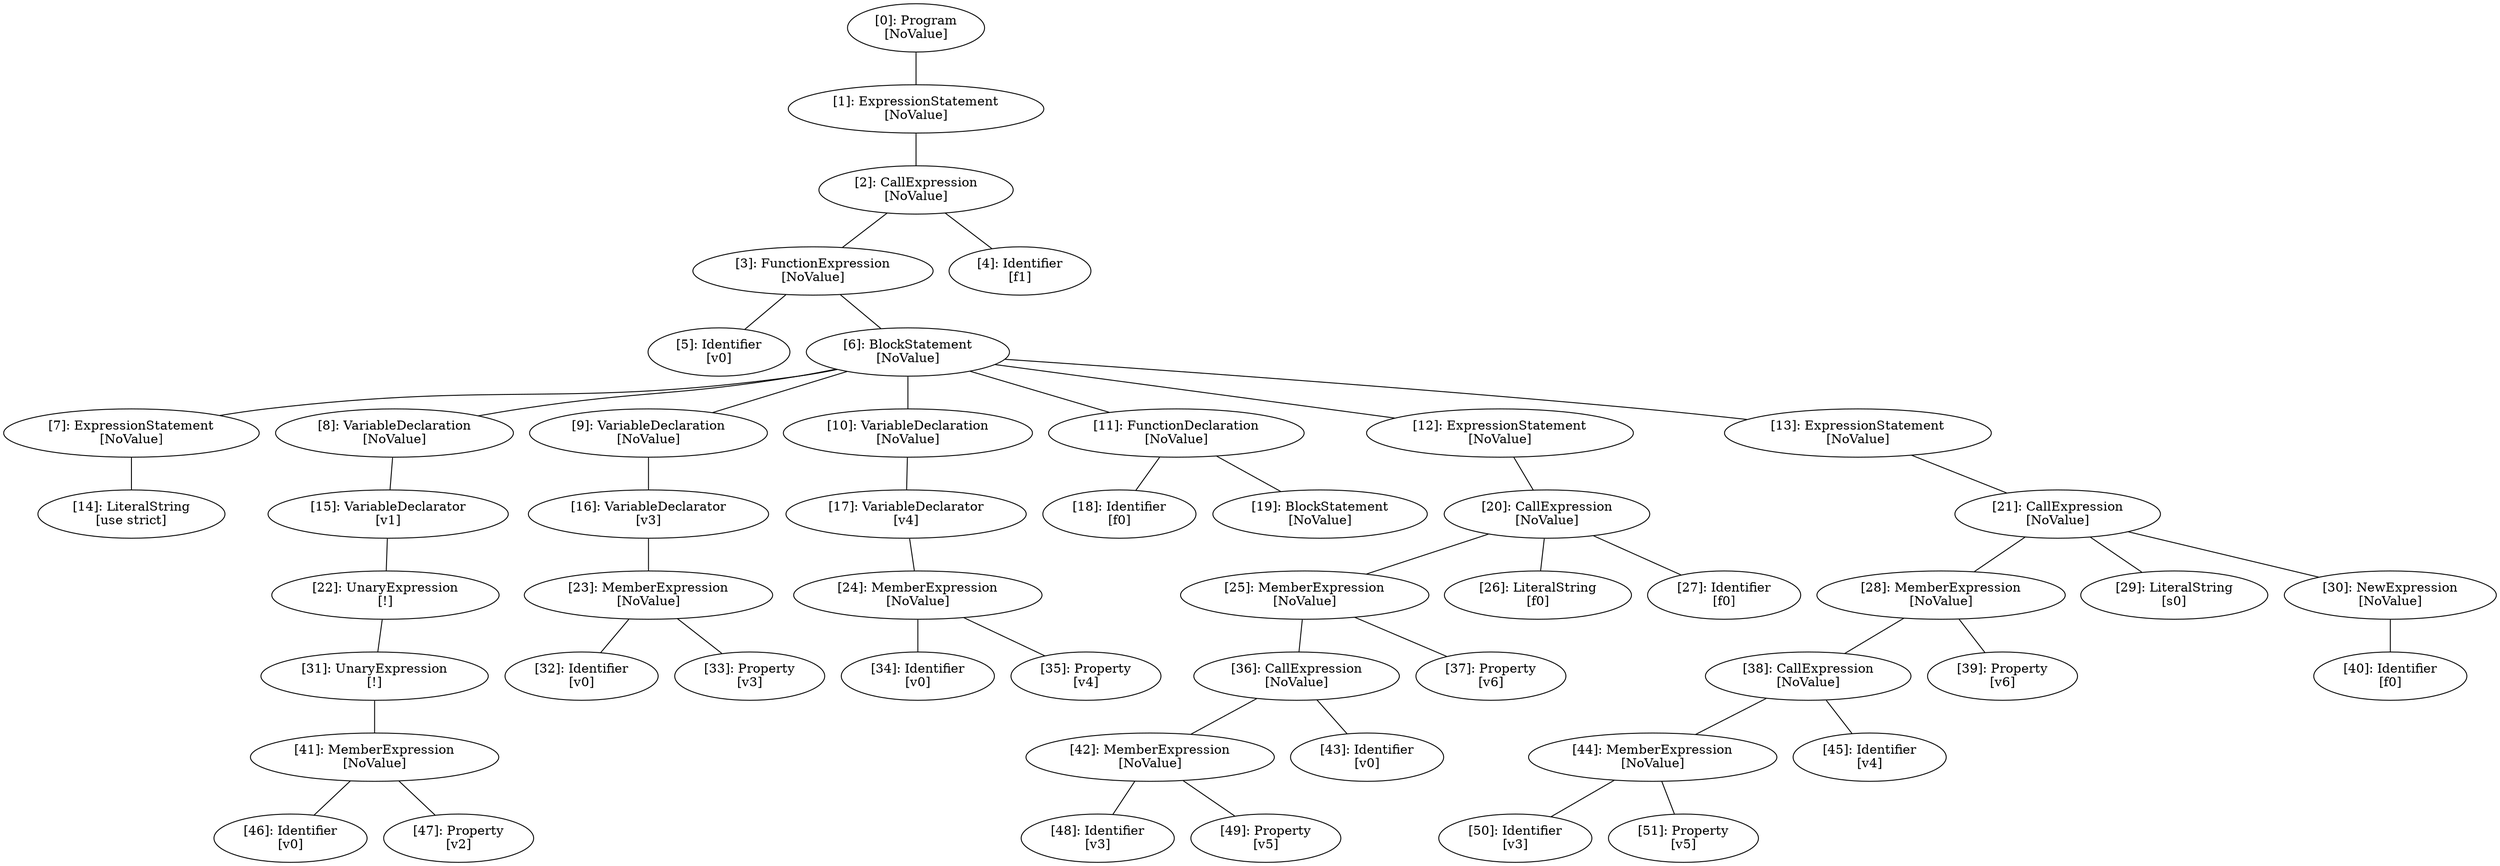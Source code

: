 // Result
graph {
	0 [label="[0]: Program
[NoValue]"]
	1 [label="[1]: ExpressionStatement
[NoValue]"]
	2 [label="[2]: CallExpression
[NoValue]"]
	3 [label="[3]: FunctionExpression
[NoValue]"]
	4 [label="[4]: Identifier
[f1]"]
	5 [label="[5]: Identifier
[v0]"]
	6 [label="[6]: BlockStatement
[NoValue]"]
	7 [label="[7]: ExpressionStatement
[NoValue]"]
	8 [label="[8]: VariableDeclaration
[NoValue]"]
	9 [label="[9]: VariableDeclaration
[NoValue]"]
	10 [label="[10]: VariableDeclaration
[NoValue]"]
	11 [label="[11]: FunctionDeclaration
[NoValue]"]
	12 [label="[12]: ExpressionStatement
[NoValue]"]
	13 [label="[13]: ExpressionStatement
[NoValue]"]
	14 [label="[14]: LiteralString
[use strict]"]
	15 [label="[15]: VariableDeclarator
[v1]"]
	16 [label="[16]: VariableDeclarator
[v3]"]
	17 [label="[17]: VariableDeclarator
[v4]"]
	18 [label="[18]: Identifier
[f0]"]
	19 [label="[19]: BlockStatement
[NoValue]"]
	20 [label="[20]: CallExpression
[NoValue]"]
	21 [label="[21]: CallExpression
[NoValue]"]
	22 [label="[22]: UnaryExpression
[!]"]
	23 [label="[23]: MemberExpression
[NoValue]"]
	24 [label="[24]: MemberExpression
[NoValue]"]
	25 [label="[25]: MemberExpression
[NoValue]"]
	26 [label="[26]: LiteralString
[f0]"]
	27 [label="[27]: Identifier
[f0]"]
	28 [label="[28]: MemberExpression
[NoValue]"]
	29 [label="[29]: LiteralString
[s0]"]
	30 [label="[30]: NewExpression
[NoValue]"]
	31 [label="[31]: UnaryExpression
[!]"]
	32 [label="[32]: Identifier
[v0]"]
	33 [label="[33]: Property
[v3]"]
	34 [label="[34]: Identifier
[v0]"]
	35 [label="[35]: Property
[v4]"]
	36 [label="[36]: CallExpression
[NoValue]"]
	37 [label="[37]: Property
[v6]"]
	38 [label="[38]: CallExpression
[NoValue]"]
	39 [label="[39]: Property
[v6]"]
	40 [label="[40]: Identifier
[f0]"]
	41 [label="[41]: MemberExpression
[NoValue]"]
	42 [label="[42]: MemberExpression
[NoValue]"]
	43 [label="[43]: Identifier
[v0]"]
	44 [label="[44]: MemberExpression
[NoValue]"]
	45 [label="[45]: Identifier
[v4]"]
	46 [label="[46]: Identifier
[v0]"]
	47 [label="[47]: Property
[v2]"]
	48 [label="[48]: Identifier
[v3]"]
	49 [label="[49]: Property
[v5]"]
	50 [label="[50]: Identifier
[v3]"]
	51 [label="[51]: Property
[v5]"]
	0 -- 1
	1 -- 2
	2 -- 3
	2 -- 4
	3 -- 5
	3 -- 6
	6 -- 7
	6 -- 8
	6 -- 9
	6 -- 10
	6 -- 11
	6 -- 12
	6 -- 13
	7 -- 14
	8 -- 15
	9 -- 16
	10 -- 17
	11 -- 18
	11 -- 19
	12 -- 20
	13 -- 21
	15 -- 22
	16 -- 23
	17 -- 24
	20 -- 25
	20 -- 26
	20 -- 27
	21 -- 28
	21 -- 29
	21 -- 30
	22 -- 31
	23 -- 32
	23 -- 33
	24 -- 34
	24 -- 35
	25 -- 36
	25 -- 37
	28 -- 38
	28 -- 39
	30 -- 40
	31 -- 41
	36 -- 42
	36 -- 43
	38 -- 44
	38 -- 45
	41 -- 46
	41 -- 47
	42 -- 48
	42 -- 49
	44 -- 50
	44 -- 51
}
